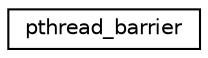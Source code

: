 digraph G
{
  edge [fontname="Helvetica",fontsize="10",labelfontname="Helvetica",labelfontsize="10"];
  node [fontname="Helvetica",fontsize="10",shape=record];
  rankdir="LR";
  Node1 [label="pthread_barrier",height=0.2,width=0.4,color="black", fillcolor="white", style="filled",URL="$structpthread__barrier.html"];
}
